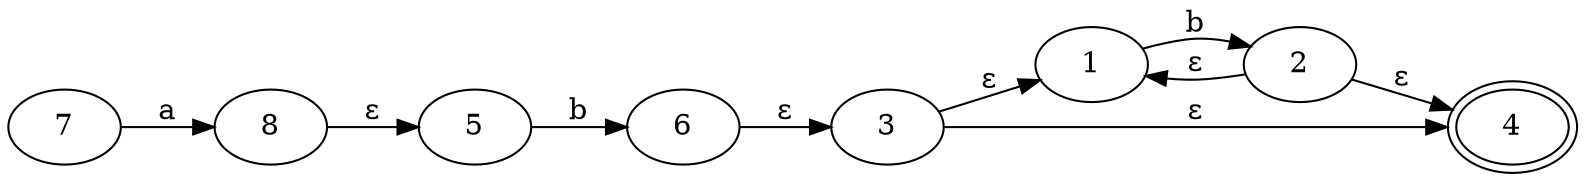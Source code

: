 digraph {
	graph [rankdir=LR]
	7
	8
	5
	6
	3
	1
	4 [peripheries=2]
	2
	7 -> 8 [label=a]
	8 -> 5 [label="ε"]
	5 -> 6 [label=b]
	6 -> 3 [label="ε"]
	3 -> 1 [label="ε"]
	3 -> 4 [label="ε"]
	1 -> 2 [label=b]
	2 -> 4 [label="ε"]
	2 -> 1 [label="ε"]
}
